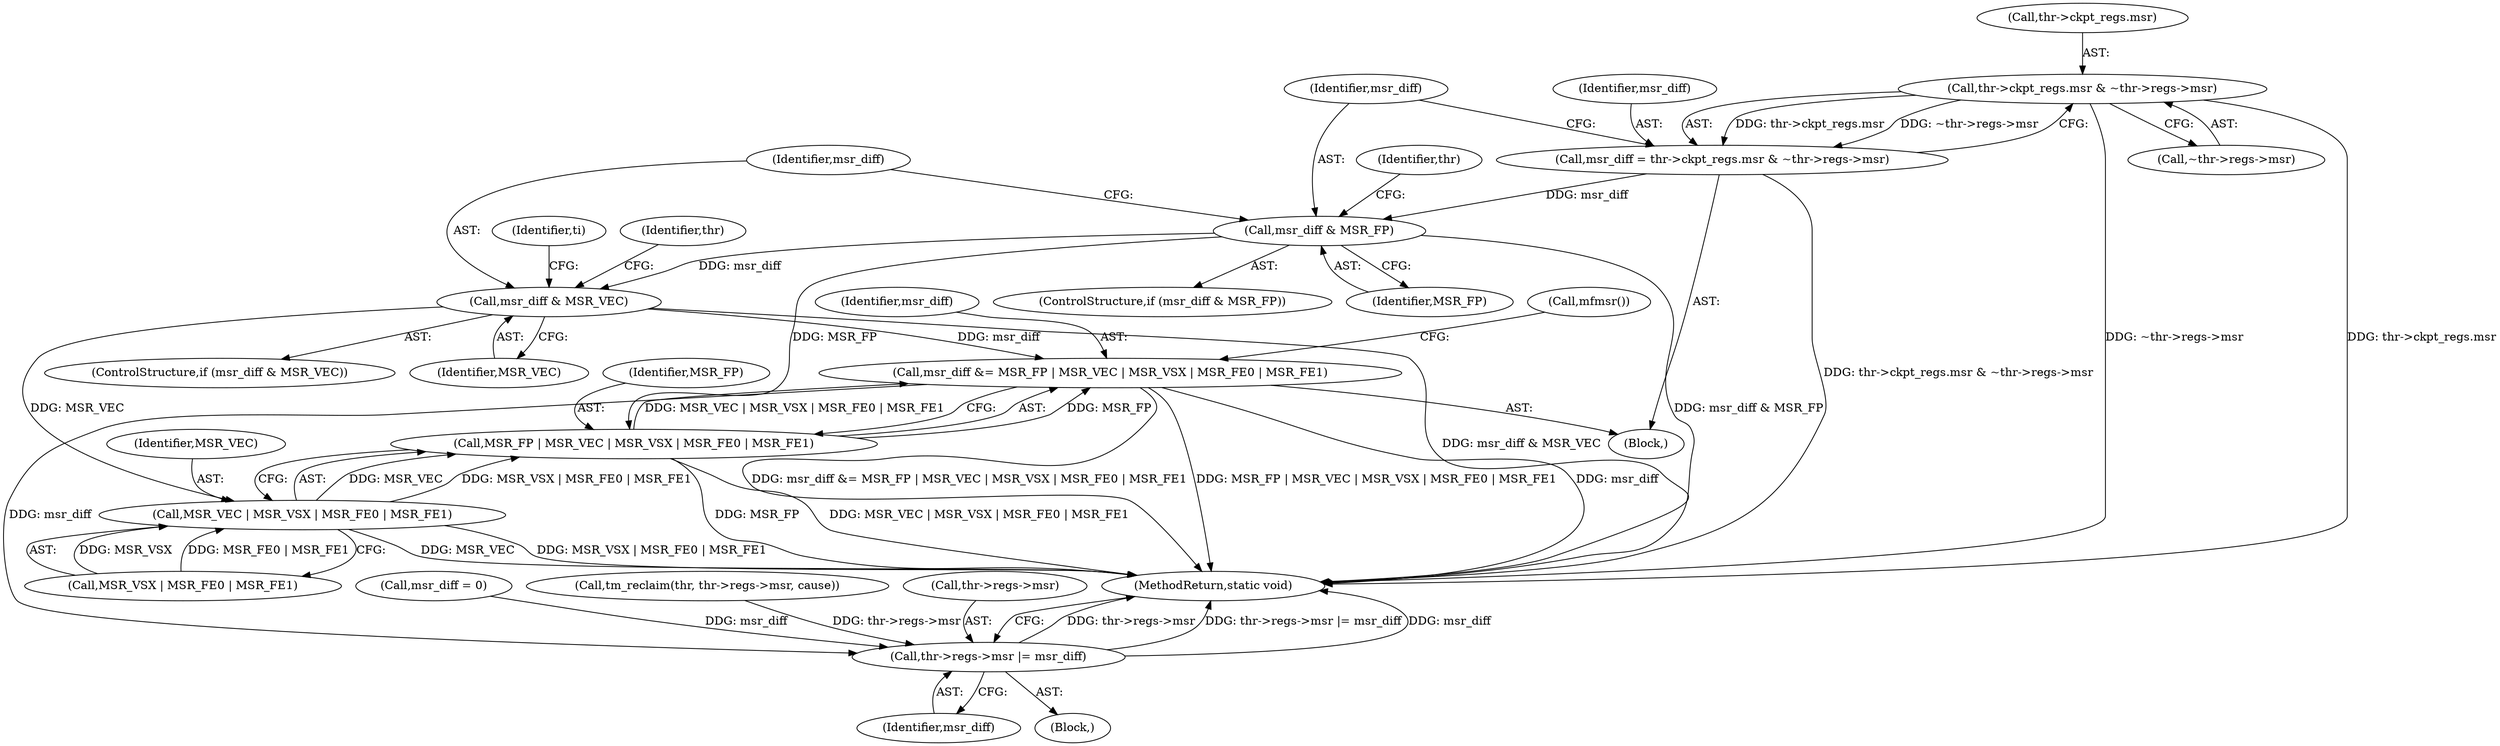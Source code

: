 digraph "0_linux_7f821fc9c77a9b01fe7b1d6e72717b33d8d64142@pointer" {
"1000119" [label="(Call,thr->ckpt_regs.msr & ~thr->regs->msr)"];
"1000117" [label="(Call,msr_diff = thr->ckpt_regs.msr & ~thr->regs->msr)"];
"1000131" [label="(Call,msr_diff & MSR_FP)"];
"1000146" [label="(Call,msr_diff & MSR_VEC)"];
"1000163" [label="(Call,msr_diff &= MSR_FP | MSR_VEC | MSR_VSX | MSR_FE0 | MSR_FE1)"];
"1000187" [label="(Call,thr->regs->msr |= msr_diff)"];
"1000167" [label="(Call,MSR_VEC | MSR_VSX | MSR_FE0 | MSR_FE1)"];
"1000165" [label="(Call,MSR_FP | MSR_VEC | MSR_VSX | MSR_FE0 | MSR_FE1)"];
"1000147" [label="(Identifier,msr_diff)"];
"1000109" [label="(Call,msr_diff = 0)"];
"1000169" [label="(Call,MSR_VSX | MSR_FE0 | MSR_FE1)"];
"1000193" [label="(Identifier,msr_diff)"];
"1000120" [label="(Call,thr->ckpt_regs.msr)"];
"1000167" [label="(Call,MSR_VEC | MSR_VSX | MSR_FE0 | MSR_FE1)"];
"1000145" [label="(ControlStructure,if (msr_diff & MSR_VEC))"];
"1000130" [label="(ControlStructure,if (msr_diff & MSR_FP))"];
"1000137" [label="(Identifier,thr)"];
"1000161" [label="(Identifier,ti)"];
"1000133" [label="(Identifier,MSR_FP)"];
"1000164" [label="(Identifier,msr_diff)"];
"1000148" [label="(Identifier,MSR_VEC)"];
"1000116" [label="(Block,)"];
"1000194" [label="(MethodReturn,static void)"];
"1000131" [label="(Call,msr_diff & MSR_FP)"];
"1000125" [label="(Call,~thr->regs->msr)"];
"1000132" [label="(Identifier,msr_diff)"];
"1000166" [label="(Identifier,MSR_FP)"];
"1000179" [label="(Call,tm_reclaim(thr, thr->regs->msr, cause))"];
"1000165" [label="(Call,MSR_FP | MSR_VEC | MSR_VSX | MSR_FE0 | MSR_FE1)"];
"1000146" [label="(Call,msr_diff & MSR_VEC)"];
"1000163" [label="(Call,msr_diff &= MSR_FP | MSR_VEC | MSR_VSX | MSR_FE0 | MSR_FE1)"];
"1000119" [label="(Call,thr->ckpt_regs.msr & ~thr->regs->msr)"];
"1000177" [label="(Call,mfmsr())"];
"1000107" [label="(Block,)"];
"1000117" [label="(Call,msr_diff = thr->ckpt_regs.msr & ~thr->regs->msr)"];
"1000168" [label="(Identifier,MSR_VEC)"];
"1000188" [label="(Call,thr->regs->msr)"];
"1000187" [label="(Call,thr->regs->msr |= msr_diff)"];
"1000152" [label="(Identifier,thr)"];
"1000118" [label="(Identifier,msr_diff)"];
"1000119" -> "1000117"  [label="AST: "];
"1000119" -> "1000125"  [label="CFG: "];
"1000120" -> "1000119"  [label="AST: "];
"1000125" -> "1000119"  [label="AST: "];
"1000117" -> "1000119"  [label="CFG: "];
"1000119" -> "1000194"  [label="DDG: ~thr->regs->msr"];
"1000119" -> "1000194"  [label="DDG: thr->ckpt_regs.msr"];
"1000119" -> "1000117"  [label="DDG: thr->ckpt_regs.msr"];
"1000119" -> "1000117"  [label="DDG: ~thr->regs->msr"];
"1000117" -> "1000116"  [label="AST: "];
"1000118" -> "1000117"  [label="AST: "];
"1000132" -> "1000117"  [label="CFG: "];
"1000117" -> "1000194"  [label="DDG: thr->ckpt_regs.msr & ~thr->regs->msr"];
"1000117" -> "1000131"  [label="DDG: msr_diff"];
"1000131" -> "1000130"  [label="AST: "];
"1000131" -> "1000133"  [label="CFG: "];
"1000132" -> "1000131"  [label="AST: "];
"1000133" -> "1000131"  [label="AST: "];
"1000137" -> "1000131"  [label="CFG: "];
"1000147" -> "1000131"  [label="CFG: "];
"1000131" -> "1000194"  [label="DDG: msr_diff & MSR_FP"];
"1000131" -> "1000146"  [label="DDG: msr_diff"];
"1000131" -> "1000165"  [label="DDG: MSR_FP"];
"1000146" -> "1000145"  [label="AST: "];
"1000146" -> "1000148"  [label="CFG: "];
"1000147" -> "1000146"  [label="AST: "];
"1000148" -> "1000146"  [label="AST: "];
"1000152" -> "1000146"  [label="CFG: "];
"1000161" -> "1000146"  [label="CFG: "];
"1000146" -> "1000194"  [label="DDG: msr_diff & MSR_VEC"];
"1000146" -> "1000163"  [label="DDG: msr_diff"];
"1000146" -> "1000167"  [label="DDG: MSR_VEC"];
"1000163" -> "1000116"  [label="AST: "];
"1000163" -> "1000165"  [label="CFG: "];
"1000164" -> "1000163"  [label="AST: "];
"1000165" -> "1000163"  [label="AST: "];
"1000177" -> "1000163"  [label="CFG: "];
"1000163" -> "1000194"  [label="DDG: msr_diff"];
"1000163" -> "1000194"  [label="DDG: msr_diff &= MSR_FP | MSR_VEC | MSR_VSX | MSR_FE0 | MSR_FE1"];
"1000163" -> "1000194"  [label="DDG: MSR_FP | MSR_VEC | MSR_VSX | MSR_FE0 | MSR_FE1"];
"1000165" -> "1000163"  [label="DDG: MSR_FP"];
"1000165" -> "1000163"  [label="DDG: MSR_VEC | MSR_VSX | MSR_FE0 | MSR_FE1"];
"1000163" -> "1000187"  [label="DDG: msr_diff"];
"1000187" -> "1000107"  [label="AST: "];
"1000187" -> "1000193"  [label="CFG: "];
"1000188" -> "1000187"  [label="AST: "];
"1000193" -> "1000187"  [label="AST: "];
"1000194" -> "1000187"  [label="CFG: "];
"1000187" -> "1000194"  [label="DDG: thr->regs->msr"];
"1000187" -> "1000194"  [label="DDG: thr->regs->msr |= msr_diff"];
"1000187" -> "1000194"  [label="DDG: msr_diff"];
"1000179" -> "1000187"  [label="DDG: thr->regs->msr"];
"1000109" -> "1000187"  [label="DDG: msr_diff"];
"1000167" -> "1000165"  [label="AST: "];
"1000167" -> "1000169"  [label="CFG: "];
"1000168" -> "1000167"  [label="AST: "];
"1000169" -> "1000167"  [label="AST: "];
"1000165" -> "1000167"  [label="CFG: "];
"1000167" -> "1000194"  [label="DDG: MSR_VSX | MSR_FE0 | MSR_FE1"];
"1000167" -> "1000194"  [label="DDG: MSR_VEC"];
"1000167" -> "1000165"  [label="DDG: MSR_VEC"];
"1000167" -> "1000165"  [label="DDG: MSR_VSX | MSR_FE0 | MSR_FE1"];
"1000169" -> "1000167"  [label="DDG: MSR_VSX"];
"1000169" -> "1000167"  [label="DDG: MSR_FE0 | MSR_FE1"];
"1000166" -> "1000165"  [label="AST: "];
"1000165" -> "1000194"  [label="DDG: MSR_FP"];
"1000165" -> "1000194"  [label="DDG: MSR_VEC | MSR_VSX | MSR_FE0 | MSR_FE1"];
}
